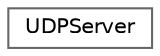 digraph "Graphical Class Hierarchy"
{
 // LATEX_PDF_SIZE
  bgcolor="transparent";
  edge [fontname=Helvetica,fontsize=10,labelfontname=Helvetica,labelfontsize=10];
  node [fontname=Helvetica,fontsize=10,shape=box,height=0.2,width=0.4];
  rankdir="LR";
  Node0 [label="UDPServer",height=0.2,width=0.4,color="grey40", fillcolor="white", style="filled",URL="$class_u_d_p_server.html",tooltip=" "];
}
